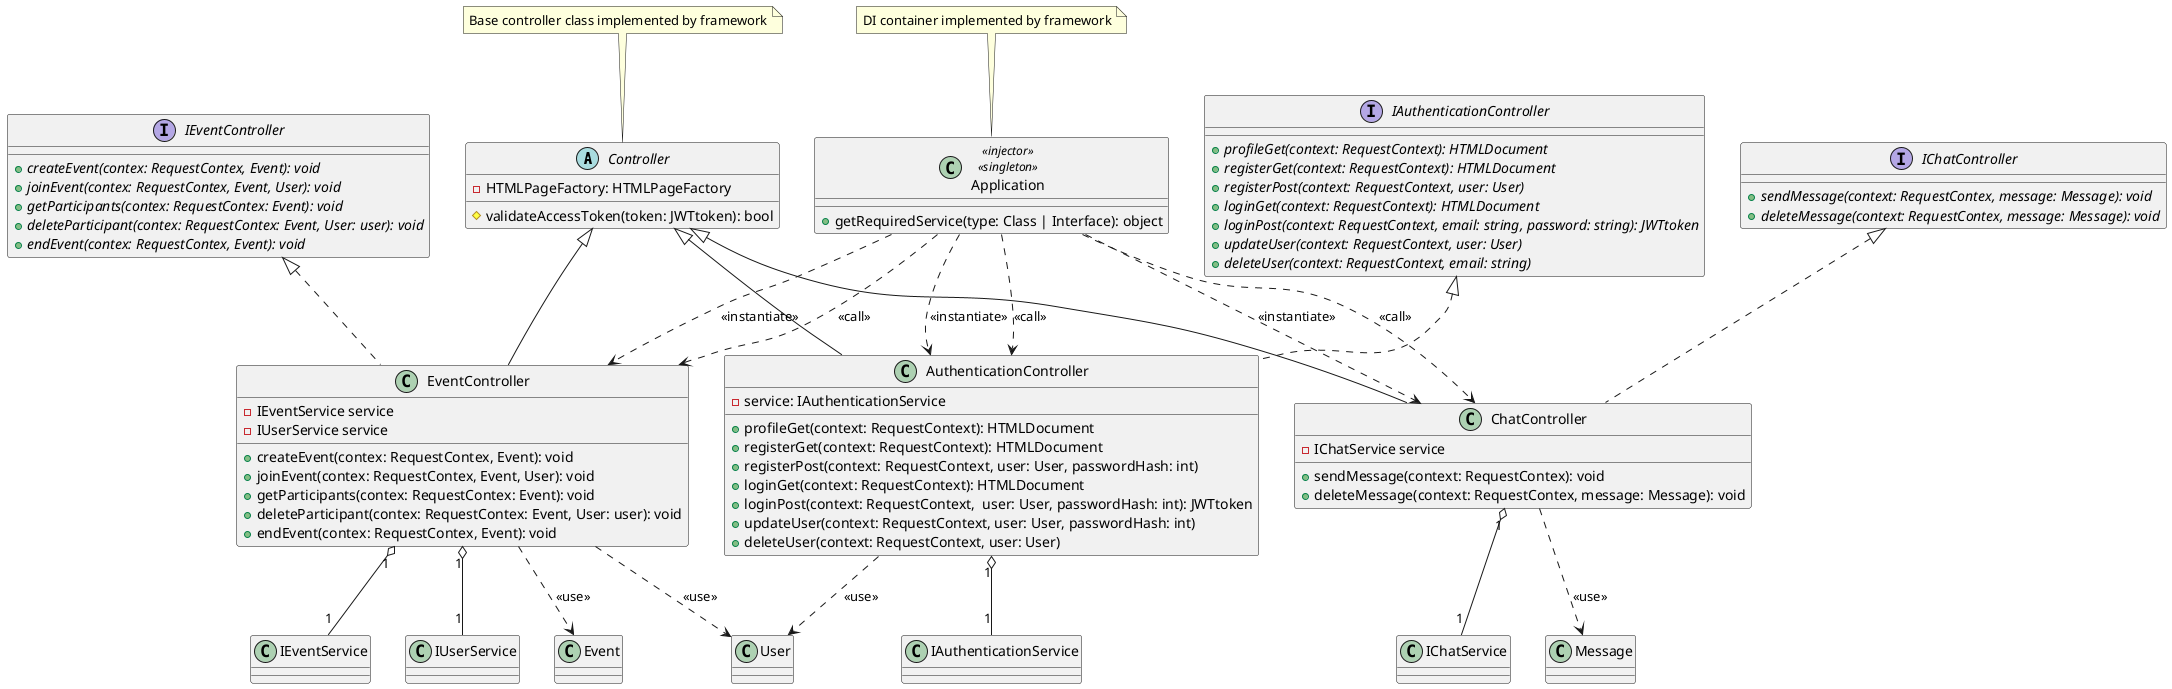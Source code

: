 @startuml controller
abstract class Controller {
    -HTMLPageFactory: HTMLPageFactory
    #validateAccessToken(token: JWTtoken): bool
}
note top of Controller : Base controller class implemented by framework

' === Event ===

interface IEventController {
    +{abstract}createEvent(contex: RequestContex, Event): void
    +{abstract}joinEvent(contex: RequestContex, Event, User): void
    +{abstract}getParticipants(contex: RequestContex: Event): void
    +{abstract}deleteParticipant(contex: RequestContex: Event, User: user): void
    +{abstract}endEvent(contex: RequestContex, Event): void
}

class EventController extends Controller implements IEventController {
    -IEventService service
    -IUserService service
    +createEvent(contex: RequestContex, Event): void
    +joinEvent(contex: RequestContex, Event, User): void
    +getParticipants(contex: RequestContex: Event): void
    +deleteParticipant(contex: RequestContex: Event, User: user): void
    +endEvent(contex: RequestContex, Event): void
}
EventController "1" o-- "1" IEventService
EventController "1" o-- "1" IUserService
EventController ..> Event: <<use>>
EventController ..> User: <<use>>

' === Chat ===

interface IChatController{
    +{abstract}sendMessage(context: RequestContex, message: Message): void
    +{abstract}deleteMessage(context: RequestContex, message: Message): void
}

class ChatController extends Controller implements IChatController {
    -IChatService service
    +sendMessage(context: RequestContex): void
    +deleteMessage(context: RequestContex, message: Message): void
}
ChatController "1" o-- "1"  IChatService
ChatController ..> Message: <<use>>

' === Authentication ===

interface IAuthenticationController {
	+{abstract}profileGet(context: RequestContext): HTMLDocument
    +{abstract}registerGet(context: RequestContext): HTMLDocument
    +{abstract}registerPost(context: RequestContext, user: User)
	+{abstract}loginGet(context: RequestContext): HTMLDocument
    +{abstract}loginPost(context: RequestContext, email: string, password: string): JWTtoken
    +{abstract}updateUser(context: RequestContext, user: User)
    +{abstract}deleteUser(context: RequestContext, email: string)
}

class AuthenticationController extends Controller implements IAuthenticationController {
    -service: IAuthenticationService
	+profileGet(context: RequestContext): HTMLDocument
    +registerGet(context: RequestContext): HTMLDocument
    +registerPost(context: RequestContext, user: User, passwordHash: int)
	+loginGet(context: RequestContext): HTMLDocument
    +loginPost(context: RequestContext,  user: User, passwordHash: int): JWTtoken
    +updateUser(context: RequestContext, user: User, passwordHash: int)
    +deleteUser(context: RequestContext, user: User)
}
AuthenticationController "1" o-- "1" IAuthenticationService
AuthenticationController ..> User : <<use>>

' === Application ===

class Application <<injector>> <<singleton>> {
	+getRequiredService(type: Class | Interface): object
}
Application ..> EventController: <<instantiate>>
Application ..> EventController: <<call>>
Application ..> ChatController: <<instantiate>>
Application ..> ChatController: <<call>>
Application ..> AuthenticationController: <<instantiate>>
Application ..> AuthenticationController: <<call>>
note top of Application : DI container implemented by framework
@enduml
